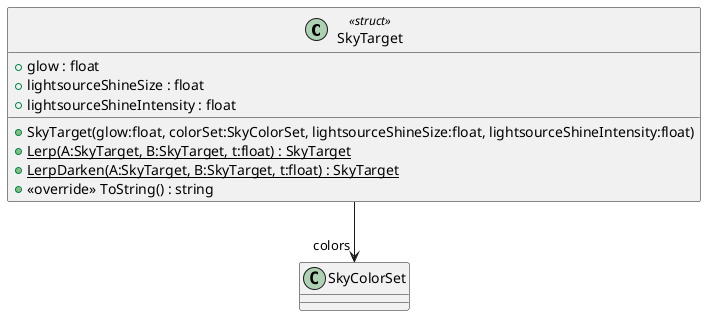 @startuml
class SkyTarget <<struct>> {
    + glow : float
    + lightsourceShineSize : float
    + lightsourceShineIntensity : float
    + SkyTarget(glow:float, colorSet:SkyColorSet, lightsourceShineSize:float, lightsourceShineIntensity:float)
    + {static} Lerp(A:SkyTarget, B:SkyTarget, t:float) : SkyTarget
    + {static} LerpDarken(A:SkyTarget, B:SkyTarget, t:float) : SkyTarget
    + <<override>> ToString() : string
}
SkyTarget --> "colors" SkyColorSet
@enduml

